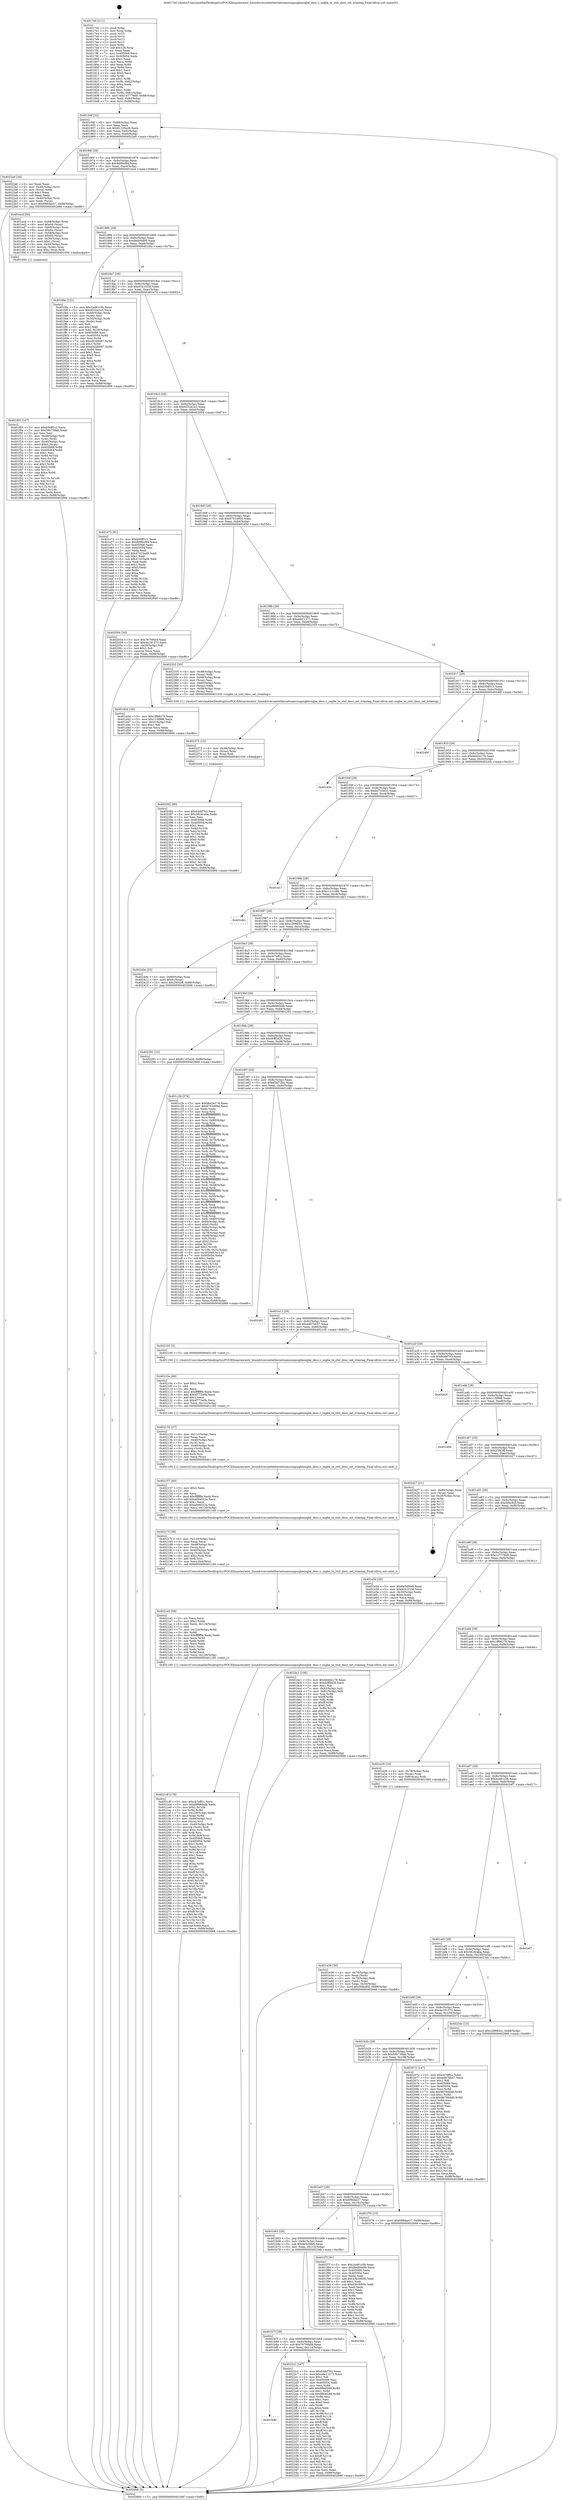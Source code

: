 digraph "0x4017e0" {
  label = "0x4017e0 (/mnt/c/Users/mathe/Desktop/tcc/POCII/binaries/extr_linuxdriversnetethernetsamsungsxgbesxgbe_desc.c_sxgbe_tx_ctxt_desc_set_ivlantag_Final-ollvm.out::main(0))"
  labelloc = "t"
  node[shape=record]

  Entry [label="",width=0.3,height=0.3,shape=circle,fillcolor=black,style=filled]
  "0x40184f" [label="{
     0x40184f [32]\l
     | [instrs]\l
     &nbsp;&nbsp;0x40184f \<+6\>: mov -0x88(%rbp),%eax\l
     &nbsp;&nbsp;0x401855 \<+2\>: mov %eax,%ecx\l
     &nbsp;&nbsp;0x401857 \<+6\>: sub $0x81105a26,%ecx\l
     &nbsp;&nbsp;0x40185d \<+6\>: mov %eax,-0x9c(%rbp)\l
     &nbsp;&nbsp;0x401863 \<+6\>: mov %ecx,-0xa0(%rbp)\l
     &nbsp;&nbsp;0x401869 \<+6\>: je 00000000004022a0 \<main+0xac0\>\l
  }"]
  "0x4022a0" [label="{
     0x4022a0 [34]\l
     | [instrs]\l
     &nbsp;&nbsp;0x4022a0 \<+2\>: xor %eax,%eax\l
     &nbsp;&nbsp;0x4022a2 \<+4\>: mov -0x40(%rbp),%rcx\l
     &nbsp;&nbsp;0x4022a6 \<+2\>: mov (%rcx),%edx\l
     &nbsp;&nbsp;0x4022a8 \<+3\>: sub $0x1,%eax\l
     &nbsp;&nbsp;0x4022ab \<+2\>: sub %eax,%edx\l
     &nbsp;&nbsp;0x4022ad \<+4\>: mov -0x40(%rbp),%rcx\l
     &nbsp;&nbsp;0x4022b1 \<+2\>: mov %edx,(%rcx)\l
     &nbsp;&nbsp;0x4022b3 \<+10\>: movl $0x699dae27,-0x88(%rbp)\l
     &nbsp;&nbsp;0x4022bd \<+5\>: jmp 0000000000402666 \<main+0xe86\>\l
  }"]
  "0x40186f" [label="{
     0x40186f [28]\l
     | [instrs]\l
     &nbsp;&nbsp;0x40186f \<+5\>: jmp 0000000000401874 \<main+0x94\>\l
     &nbsp;&nbsp;0x401874 \<+6\>: mov -0x9c(%rbp),%eax\l
     &nbsp;&nbsp;0x40187a \<+5\>: sub $0x8d9bcf94,%eax\l
     &nbsp;&nbsp;0x40187f \<+6\>: mov %eax,-0xa4(%rbp)\l
     &nbsp;&nbsp;0x401885 \<+6\>: je 0000000000401ecd \<main+0x6ed\>\l
  }"]
  Exit [label="",width=0.3,height=0.3,shape=circle,fillcolor=black,style=filled,peripheries=2]
  "0x401ecd" [label="{
     0x401ecd [56]\l
     | [instrs]\l
     &nbsp;&nbsp;0x401ecd \<+4\>: mov -0x68(%rbp),%rax\l
     &nbsp;&nbsp;0x401ed1 \<+6\>: movl $0x64,(%rax)\l
     &nbsp;&nbsp;0x401ed7 \<+4\>: mov -0x60(%rbp),%rax\l
     &nbsp;&nbsp;0x401edb \<+6\>: movl $0x64,(%rax)\l
     &nbsp;&nbsp;0x401ee1 \<+4\>: mov -0x58(%rbp),%rax\l
     &nbsp;&nbsp;0x401ee5 \<+6\>: movl $0x64,(%rax)\l
     &nbsp;&nbsp;0x401eeb \<+4\>: mov -0x50(%rbp),%rax\l
     &nbsp;&nbsp;0x401eef \<+6\>: movl $0x1,(%rax)\l
     &nbsp;&nbsp;0x401ef5 \<+4\>: mov -0x50(%rbp),%rax\l
     &nbsp;&nbsp;0x401ef9 \<+3\>: movslq (%rax),%rax\l
     &nbsp;&nbsp;0x401efc \<+4\>: imul $0xc,%rax,%rdi\l
     &nbsp;&nbsp;0x401f00 \<+5\>: call 0000000000401050 \<malloc@plt\>\l
     | [calls]\l
     &nbsp;&nbsp;0x401050 \{1\} (unknown)\l
  }"]
  "0x40188b" [label="{
     0x40188b [28]\l
     | [instrs]\l
     &nbsp;&nbsp;0x40188b \<+5\>: jmp 0000000000401890 \<main+0xb0\>\l
     &nbsp;&nbsp;0x401890 \<+6\>: mov -0x9c(%rbp),%eax\l
     &nbsp;&nbsp;0x401896 \<+5\>: sub $0x8ed00d09,%eax\l
     &nbsp;&nbsp;0x40189b \<+6\>: mov %eax,-0xa8(%rbp)\l
     &nbsp;&nbsp;0x4018a1 \<+6\>: je 0000000000401fda \<main+0x7fa\>\l
  }"]
  "0x402382" [label="{
     0x402382 [90]\l
     | [instrs]\l
     &nbsp;&nbsp;0x402382 \<+5\>: mov $0xfcbbf763,%ecx\l
     &nbsp;&nbsp;0x402387 \<+5\>: mov $0x3824caba,%edx\l
     &nbsp;&nbsp;0x40238c \<+2\>: xor %esi,%esi\l
     &nbsp;&nbsp;0x40238e \<+8\>: mov 0x405068,%r8d\l
     &nbsp;&nbsp;0x402396 \<+8\>: mov 0x405054,%r9d\l
     &nbsp;&nbsp;0x40239e \<+3\>: sub $0x1,%esi\l
     &nbsp;&nbsp;0x4023a1 \<+3\>: mov %r8d,%r10d\l
     &nbsp;&nbsp;0x4023a4 \<+3\>: add %esi,%r10d\l
     &nbsp;&nbsp;0x4023a7 \<+4\>: imul %r10d,%r8d\l
     &nbsp;&nbsp;0x4023ab \<+4\>: and $0x1,%r8d\l
     &nbsp;&nbsp;0x4023af \<+4\>: cmp $0x0,%r8d\l
     &nbsp;&nbsp;0x4023b3 \<+4\>: sete %r11b\l
     &nbsp;&nbsp;0x4023b7 \<+4\>: cmp $0xa,%r9d\l
     &nbsp;&nbsp;0x4023bb \<+3\>: setl %bl\l
     &nbsp;&nbsp;0x4023be \<+3\>: mov %r11b,%r14b\l
     &nbsp;&nbsp;0x4023c1 \<+3\>: and %bl,%r14b\l
     &nbsp;&nbsp;0x4023c4 \<+3\>: xor %bl,%r11b\l
     &nbsp;&nbsp;0x4023c7 \<+3\>: or %r11b,%r14b\l
     &nbsp;&nbsp;0x4023ca \<+4\>: test $0x1,%r14b\l
     &nbsp;&nbsp;0x4023ce \<+3\>: cmovne %edx,%ecx\l
     &nbsp;&nbsp;0x4023d1 \<+6\>: mov %ecx,-0x88(%rbp)\l
     &nbsp;&nbsp;0x4023d7 \<+5\>: jmp 0000000000402666 \<main+0xe86\>\l
  }"]
  "0x401fda" [label="{
     0x401fda [122]\l
     | [instrs]\l
     &nbsp;&nbsp;0x401fda \<+5\>: mov $0x2a461c5b,%eax\l
     &nbsp;&nbsp;0x401fdf \<+5\>: mov $0x9332a1e3,%ecx\l
     &nbsp;&nbsp;0x401fe4 \<+4\>: mov -0x40(%rbp),%rdx\l
     &nbsp;&nbsp;0x401fe8 \<+2\>: mov (%rdx),%esi\l
     &nbsp;&nbsp;0x401fea \<+4\>: mov -0x50(%rbp),%rdx\l
     &nbsp;&nbsp;0x401fee \<+2\>: cmp (%rdx),%esi\l
     &nbsp;&nbsp;0x401ff0 \<+4\>: setl %dil\l
     &nbsp;&nbsp;0x401ff4 \<+4\>: and $0x1,%dil\l
     &nbsp;&nbsp;0x401ff8 \<+4\>: mov %dil,-0x29(%rbp)\l
     &nbsp;&nbsp;0x401ffc \<+7\>: mov 0x405068,%esi\l
     &nbsp;&nbsp;0x402003 \<+8\>: mov 0x405054,%r8d\l
     &nbsp;&nbsp;0x40200b \<+3\>: mov %esi,%r9d\l
     &nbsp;&nbsp;0x40200e \<+7\>: sub $0xe92d0087,%r9d\l
     &nbsp;&nbsp;0x402015 \<+4\>: sub $0x1,%r9d\l
     &nbsp;&nbsp;0x402019 \<+7\>: add $0xe92d0087,%r9d\l
     &nbsp;&nbsp;0x402020 \<+4\>: imul %r9d,%esi\l
     &nbsp;&nbsp;0x402024 \<+3\>: and $0x1,%esi\l
     &nbsp;&nbsp;0x402027 \<+3\>: cmp $0x0,%esi\l
     &nbsp;&nbsp;0x40202a \<+4\>: sete %dil\l
     &nbsp;&nbsp;0x40202e \<+4\>: cmp $0xa,%r8d\l
     &nbsp;&nbsp;0x402032 \<+4\>: setl %r10b\l
     &nbsp;&nbsp;0x402036 \<+3\>: mov %dil,%r11b\l
     &nbsp;&nbsp;0x402039 \<+3\>: and %r10b,%r11b\l
     &nbsp;&nbsp;0x40203c \<+3\>: xor %r10b,%dil\l
     &nbsp;&nbsp;0x40203f \<+3\>: or %dil,%r11b\l
     &nbsp;&nbsp;0x402042 \<+4\>: test $0x1,%r11b\l
     &nbsp;&nbsp;0x402046 \<+3\>: cmovne %ecx,%eax\l
     &nbsp;&nbsp;0x402049 \<+6\>: mov %eax,-0x88(%rbp)\l
     &nbsp;&nbsp;0x40204f \<+5\>: jmp 0000000000402666 \<main+0xe86\>\l
  }"]
  "0x4018a7" [label="{
     0x4018a7 [28]\l
     | [instrs]\l
     &nbsp;&nbsp;0x4018a7 \<+5\>: jmp 00000000004018ac \<main+0xcc\>\l
     &nbsp;&nbsp;0x4018ac \<+6\>: mov -0x9c(%rbp),%eax\l
     &nbsp;&nbsp;0x4018b2 \<+5\>: sub $0x91b101bf,%eax\l
     &nbsp;&nbsp;0x4018b7 \<+6\>: mov %eax,-0xac(%rbp)\l
     &nbsp;&nbsp;0x4018bd \<+6\>: je 0000000000401e72 \<main+0x692\>\l
  }"]
  "0x402373" [label="{
     0x402373 [15]\l
     | [instrs]\l
     &nbsp;&nbsp;0x402373 \<+4\>: mov -0x48(%rbp),%rax\l
     &nbsp;&nbsp;0x402377 \<+3\>: mov (%rax),%rax\l
     &nbsp;&nbsp;0x40237a \<+3\>: mov %rax,%rdi\l
     &nbsp;&nbsp;0x40237d \<+5\>: call 0000000000401030 \<free@plt\>\l
     | [calls]\l
     &nbsp;&nbsp;0x401030 \{1\} (unknown)\l
  }"]
  "0x401e72" [label="{
     0x401e72 [91]\l
     | [instrs]\l
     &nbsp;&nbsp;0x401e72 \<+5\>: mov $0xb50ff1c1,%eax\l
     &nbsp;&nbsp;0x401e77 \<+5\>: mov $0x8d9bcf94,%ecx\l
     &nbsp;&nbsp;0x401e7c \<+7\>: mov 0x405068,%edx\l
     &nbsp;&nbsp;0x401e83 \<+7\>: mov 0x405054,%esi\l
     &nbsp;&nbsp;0x401e8a \<+2\>: mov %edx,%edi\l
     &nbsp;&nbsp;0x401e8c \<+6\>: add $0x47423ad9,%edi\l
     &nbsp;&nbsp;0x401e92 \<+3\>: sub $0x1,%edi\l
     &nbsp;&nbsp;0x401e95 \<+6\>: sub $0x47423ad9,%edi\l
     &nbsp;&nbsp;0x401e9b \<+3\>: imul %edi,%edx\l
     &nbsp;&nbsp;0x401e9e \<+3\>: and $0x1,%edx\l
     &nbsp;&nbsp;0x401ea1 \<+3\>: cmp $0x0,%edx\l
     &nbsp;&nbsp;0x401ea4 \<+4\>: sete %r8b\l
     &nbsp;&nbsp;0x401ea8 \<+3\>: cmp $0xa,%esi\l
     &nbsp;&nbsp;0x401eab \<+4\>: setl %r9b\l
     &nbsp;&nbsp;0x401eaf \<+3\>: mov %r8b,%r10b\l
     &nbsp;&nbsp;0x401eb2 \<+3\>: and %r9b,%r10b\l
     &nbsp;&nbsp;0x401eb5 \<+3\>: xor %r9b,%r8b\l
     &nbsp;&nbsp;0x401eb8 \<+3\>: or %r8b,%r10b\l
     &nbsp;&nbsp;0x401ebb \<+4\>: test $0x1,%r10b\l
     &nbsp;&nbsp;0x401ebf \<+3\>: cmovne %ecx,%eax\l
     &nbsp;&nbsp;0x401ec2 \<+6\>: mov %eax,-0x88(%rbp)\l
     &nbsp;&nbsp;0x401ec8 \<+5\>: jmp 0000000000402666 \<main+0xe86\>\l
  }"]
  "0x4018c3" [label="{
     0x4018c3 [28]\l
     | [instrs]\l
     &nbsp;&nbsp;0x4018c3 \<+5\>: jmp 00000000004018c8 \<main+0xe8\>\l
     &nbsp;&nbsp;0x4018c8 \<+6\>: mov -0x9c(%rbp),%eax\l
     &nbsp;&nbsp;0x4018ce \<+5\>: sub $0x9332a1e3,%eax\l
     &nbsp;&nbsp;0x4018d3 \<+6\>: mov %eax,-0xb0(%rbp)\l
     &nbsp;&nbsp;0x4018d9 \<+6\>: je 0000000000402054 \<main+0x874\>\l
  }"]
  "0x401b9b" [label="{
     0x401b9b\l
  }", style=dashed]
  "0x402054" [label="{
     0x402054 [30]\l
     | [instrs]\l
     &nbsp;&nbsp;0x402054 \<+5\>: mov $0x7670f4d4,%eax\l
     &nbsp;&nbsp;0x402059 \<+5\>: mov $0x4e191373,%ecx\l
     &nbsp;&nbsp;0x40205e \<+3\>: mov -0x29(%rbp),%dl\l
     &nbsp;&nbsp;0x402061 \<+3\>: test $0x1,%dl\l
     &nbsp;&nbsp;0x402064 \<+3\>: cmovne %ecx,%eax\l
     &nbsp;&nbsp;0x402067 \<+6\>: mov %eax,-0x88(%rbp)\l
     &nbsp;&nbsp;0x40206d \<+5\>: jmp 0000000000402666 \<main+0xe86\>\l
  }"]
  "0x4018df" [label="{
     0x4018df [28]\l
     | [instrs]\l
     &nbsp;&nbsp;0x4018df \<+5\>: jmp 00000000004018e4 \<main+0x104\>\l
     &nbsp;&nbsp;0x4018e4 \<+6\>: mov -0x9c(%rbp),%eax\l
     &nbsp;&nbsp;0x4018ea \<+5\>: sub $0x9753490d,%eax\l
     &nbsp;&nbsp;0x4018ef \<+6\>: mov %eax,-0xb4(%rbp)\l
     &nbsp;&nbsp;0x4018f5 \<+6\>: je 0000000000401d3d \<main+0x55d\>\l
  }"]
  "0x4022c2" [label="{
     0x4022c2 [147]\l
     | [instrs]\l
     &nbsp;&nbsp;0x4022c2 \<+5\>: mov $0xfcbbf763,%eax\l
     &nbsp;&nbsp;0x4022c7 \<+5\>: mov $0xade11271,%ecx\l
     &nbsp;&nbsp;0x4022cc \<+2\>: mov $0x1,%dl\l
     &nbsp;&nbsp;0x4022ce \<+7\>: mov 0x405068,%esi\l
     &nbsp;&nbsp;0x4022d5 \<+7\>: mov 0x405054,%edi\l
     &nbsp;&nbsp;0x4022dc \<+3\>: mov %esi,%r8d\l
     &nbsp;&nbsp;0x4022df \<+7\>: add $0x9f64f288,%r8d\l
     &nbsp;&nbsp;0x4022e6 \<+4\>: sub $0x1,%r8d\l
     &nbsp;&nbsp;0x4022ea \<+7\>: sub $0x9f64f288,%r8d\l
     &nbsp;&nbsp;0x4022f1 \<+4\>: imul %r8d,%esi\l
     &nbsp;&nbsp;0x4022f5 \<+3\>: and $0x1,%esi\l
     &nbsp;&nbsp;0x4022f8 \<+3\>: cmp $0x0,%esi\l
     &nbsp;&nbsp;0x4022fb \<+4\>: sete %r9b\l
     &nbsp;&nbsp;0x4022ff \<+3\>: cmp $0xa,%edi\l
     &nbsp;&nbsp;0x402302 \<+4\>: setl %r10b\l
     &nbsp;&nbsp;0x402306 \<+3\>: mov %r9b,%r11b\l
     &nbsp;&nbsp;0x402309 \<+4\>: xor $0xff,%r11b\l
     &nbsp;&nbsp;0x40230d \<+3\>: mov %r10b,%bl\l
     &nbsp;&nbsp;0x402310 \<+3\>: xor $0xff,%bl\l
     &nbsp;&nbsp;0x402313 \<+3\>: xor $0x1,%dl\l
     &nbsp;&nbsp;0x402316 \<+3\>: mov %r11b,%r14b\l
     &nbsp;&nbsp;0x402319 \<+4\>: and $0xff,%r14b\l
     &nbsp;&nbsp;0x40231d \<+3\>: and %dl,%r9b\l
     &nbsp;&nbsp;0x402320 \<+3\>: mov %bl,%r15b\l
     &nbsp;&nbsp;0x402323 \<+4\>: and $0xff,%r15b\l
     &nbsp;&nbsp;0x402327 \<+3\>: and %dl,%r10b\l
     &nbsp;&nbsp;0x40232a \<+3\>: or %r9b,%r14b\l
     &nbsp;&nbsp;0x40232d \<+3\>: or %r10b,%r15b\l
     &nbsp;&nbsp;0x402330 \<+3\>: xor %r15b,%r14b\l
     &nbsp;&nbsp;0x402333 \<+3\>: or %bl,%r11b\l
     &nbsp;&nbsp;0x402336 \<+4\>: xor $0xff,%r11b\l
     &nbsp;&nbsp;0x40233a \<+3\>: or $0x1,%dl\l
     &nbsp;&nbsp;0x40233d \<+3\>: and %dl,%r11b\l
     &nbsp;&nbsp;0x402340 \<+3\>: or %r11b,%r14b\l
     &nbsp;&nbsp;0x402343 \<+4\>: test $0x1,%r14b\l
     &nbsp;&nbsp;0x402347 \<+3\>: cmovne %ecx,%eax\l
     &nbsp;&nbsp;0x40234a \<+6\>: mov %eax,-0x88(%rbp)\l
     &nbsp;&nbsp;0x402350 \<+5\>: jmp 0000000000402666 \<main+0xe86\>\l
  }"]
  "0x401d3d" [label="{
     0x401d3d [30]\l
     | [instrs]\l
     &nbsp;&nbsp;0x401d3d \<+5\>: mov $0x1ff98270,%eax\l
     &nbsp;&nbsp;0x401d42 \<+5\>: mov $0x115f986,%ecx\l
     &nbsp;&nbsp;0x401d47 \<+3\>: mov -0x31(%rbp),%dl\l
     &nbsp;&nbsp;0x401d4a \<+3\>: test $0x1,%dl\l
     &nbsp;&nbsp;0x401d4d \<+3\>: cmovne %ecx,%eax\l
     &nbsp;&nbsp;0x401d50 \<+6\>: mov %eax,-0x88(%rbp)\l
     &nbsp;&nbsp;0x401d56 \<+5\>: jmp 0000000000402666 \<main+0xe86\>\l
  }"]
  "0x4018fb" [label="{
     0x4018fb [28]\l
     | [instrs]\l
     &nbsp;&nbsp;0x4018fb \<+5\>: jmp 0000000000401900 \<main+0x120\>\l
     &nbsp;&nbsp;0x401900 \<+6\>: mov -0x9c(%rbp),%eax\l
     &nbsp;&nbsp;0x401906 \<+5\>: sub $0xade11271,%eax\l
     &nbsp;&nbsp;0x40190b \<+6\>: mov %eax,-0xb8(%rbp)\l
     &nbsp;&nbsp;0x401911 \<+6\>: je 0000000000402355 \<main+0xb75\>\l
  }"]
  "0x401b7f" [label="{
     0x401b7f [28]\l
     | [instrs]\l
     &nbsp;&nbsp;0x401b7f \<+5\>: jmp 0000000000401b84 \<main+0x3a4\>\l
     &nbsp;&nbsp;0x401b84 \<+6\>: mov -0x9c(%rbp),%eax\l
     &nbsp;&nbsp;0x401b8a \<+5\>: sub $0x7670f4d4,%eax\l
     &nbsp;&nbsp;0x401b8f \<+6\>: mov %eax,-0x114(%rbp)\l
     &nbsp;&nbsp;0x401b95 \<+6\>: je 00000000004022c2 \<main+0xae2\>\l
  }"]
  "0x402355" [label="{
     0x402355 [30]\l
     | [instrs]\l
     &nbsp;&nbsp;0x402355 \<+4\>: mov -0x48(%rbp),%rax\l
     &nbsp;&nbsp;0x402359 \<+3\>: mov (%rax),%rdi\l
     &nbsp;&nbsp;0x40235c \<+4\>: mov -0x68(%rbp),%rax\l
     &nbsp;&nbsp;0x402360 \<+2\>: mov (%rax),%esi\l
     &nbsp;&nbsp;0x402362 \<+4\>: mov -0x60(%rbp),%rax\l
     &nbsp;&nbsp;0x402366 \<+2\>: mov (%rax),%edx\l
     &nbsp;&nbsp;0x402368 \<+4\>: mov -0x58(%rbp),%rax\l
     &nbsp;&nbsp;0x40236c \<+2\>: mov (%rax),%ecx\l
     &nbsp;&nbsp;0x40236e \<+5\>: call 0000000000401530 \<sxgbe_tx_ctxt_desc_set_ivlantag\>\l
     | [calls]\l
     &nbsp;&nbsp;0x401530 \{1\} (/mnt/c/Users/mathe/Desktop/tcc/POCII/binaries/extr_linuxdriversnetethernetsamsungsxgbesxgbe_desc.c_sxgbe_tx_ctxt_desc_set_ivlantag_Final-ollvm.out::sxgbe_tx_ctxt_desc_set_ivlantag)\l
  }"]
  "0x401917" [label="{
     0x401917 [28]\l
     | [instrs]\l
     &nbsp;&nbsp;0x401917 \<+5\>: jmp 000000000040191c \<main+0x13c\>\l
     &nbsp;&nbsp;0x40191c \<+6\>: mov -0x9c(%rbp),%eax\l
     &nbsp;&nbsp;0x401922 \<+5\>: sub $0xb50ff1c1,%eax\l
     &nbsp;&nbsp;0x401927 \<+6\>: mov %eax,-0xbc(%rbp)\l
     &nbsp;&nbsp;0x40192d \<+6\>: je 000000000040249f \<main+0xcbf\>\l
  }"]
  "0x4023eb" [label="{
     0x4023eb\l
  }", style=dashed]
  "0x40249f" [label="{
     0x40249f\l
  }", style=dashed]
  "0x401933" [label="{
     0x401933 [28]\l
     | [instrs]\l
     &nbsp;&nbsp;0x401933 \<+5\>: jmp 0000000000401938 \<main+0x158\>\l
     &nbsp;&nbsp;0x401938 \<+6\>: mov -0x9c(%rbp),%eax\l
     &nbsp;&nbsp;0x40193e \<+5\>: sub $0xb6d2e178,%eax\l
     &nbsp;&nbsp;0x401943 \<+6\>: mov %eax,-0xc0(%rbp)\l
     &nbsp;&nbsp;0x401949 \<+6\>: je 000000000040243c \<main+0xc5c\>\l
  }"]
  "0x4021df" [label="{
     0x4021df [178]\l
     | [instrs]\l
     &nbsp;&nbsp;0x4021df \<+5\>: mov $0xcb7eff1c,%ecx\l
     &nbsp;&nbsp;0x4021e4 \<+5\>: mov $0xd8686bdb,%edx\l
     &nbsp;&nbsp;0x4021e9 \<+3\>: mov $0x1,%r10b\l
     &nbsp;&nbsp;0x4021ec \<+3\>: xor %r8d,%r8d\l
     &nbsp;&nbsp;0x4021ef \<+7\>: mov -0x128(%rbp),%r9d\l
     &nbsp;&nbsp;0x4021f6 \<+4\>: imul %eax,%r9d\l
     &nbsp;&nbsp;0x4021fa \<+4\>: mov -0x48(%rbp),%rsi\l
     &nbsp;&nbsp;0x4021fe \<+3\>: mov (%rsi),%rsi\l
     &nbsp;&nbsp;0x402201 \<+4\>: mov -0x40(%rbp),%rdi\l
     &nbsp;&nbsp;0x402205 \<+3\>: movslq (%rdi),%rdi\l
     &nbsp;&nbsp;0x402208 \<+4\>: imul $0xc,%rdi,%rdi\l
     &nbsp;&nbsp;0x40220c \<+3\>: add %rdi,%rsi\l
     &nbsp;&nbsp;0x40220f \<+4\>: mov %r9d,0x8(%rsi)\l
     &nbsp;&nbsp;0x402213 \<+7\>: mov 0x405068,%eax\l
     &nbsp;&nbsp;0x40221a \<+8\>: mov 0x405054,%r9d\l
     &nbsp;&nbsp;0x402222 \<+4\>: sub $0x1,%r8d\l
     &nbsp;&nbsp;0x402226 \<+3\>: mov %eax,%r11d\l
     &nbsp;&nbsp;0x402229 \<+3\>: add %r8d,%r11d\l
     &nbsp;&nbsp;0x40222c \<+4\>: imul %r11d,%eax\l
     &nbsp;&nbsp;0x402230 \<+3\>: and $0x1,%eax\l
     &nbsp;&nbsp;0x402233 \<+3\>: cmp $0x0,%eax\l
     &nbsp;&nbsp;0x402236 \<+3\>: sete %bl\l
     &nbsp;&nbsp;0x402239 \<+4\>: cmp $0xa,%r9d\l
     &nbsp;&nbsp;0x40223d \<+4\>: setl %r14b\l
     &nbsp;&nbsp;0x402241 \<+3\>: mov %bl,%r15b\l
     &nbsp;&nbsp;0x402244 \<+4\>: xor $0xff,%r15b\l
     &nbsp;&nbsp;0x402248 \<+3\>: mov %r14b,%r12b\l
     &nbsp;&nbsp;0x40224b \<+4\>: xor $0xff,%r12b\l
     &nbsp;&nbsp;0x40224f \<+4\>: xor $0x0,%r10b\l
     &nbsp;&nbsp;0x402253 \<+3\>: mov %r15b,%r13b\l
     &nbsp;&nbsp;0x402256 \<+4\>: and $0x0,%r13b\l
     &nbsp;&nbsp;0x40225a \<+3\>: and %r10b,%bl\l
     &nbsp;&nbsp;0x40225d \<+3\>: mov %r12b,%al\l
     &nbsp;&nbsp;0x402260 \<+2\>: and $0x0,%al\l
     &nbsp;&nbsp;0x402262 \<+3\>: and %r10b,%r14b\l
     &nbsp;&nbsp;0x402265 \<+3\>: or %bl,%r13b\l
     &nbsp;&nbsp;0x402268 \<+3\>: or %r14b,%al\l
     &nbsp;&nbsp;0x40226b \<+3\>: xor %al,%r13b\l
     &nbsp;&nbsp;0x40226e \<+3\>: or %r12b,%r15b\l
     &nbsp;&nbsp;0x402271 \<+4\>: xor $0xff,%r15b\l
     &nbsp;&nbsp;0x402275 \<+4\>: or $0x0,%r10b\l
     &nbsp;&nbsp;0x402279 \<+3\>: and %r10b,%r15b\l
     &nbsp;&nbsp;0x40227c \<+3\>: or %r15b,%r13b\l
     &nbsp;&nbsp;0x40227f \<+4\>: test $0x1,%r13b\l
     &nbsp;&nbsp;0x402283 \<+3\>: cmovne %edx,%ecx\l
     &nbsp;&nbsp;0x402286 \<+6\>: mov %ecx,-0x88(%rbp)\l
     &nbsp;&nbsp;0x40228c \<+5\>: jmp 0000000000402666 \<main+0xe86\>\l
  }"]
  "0x40243c" [label="{
     0x40243c\l
  }", style=dashed]
  "0x40194f" [label="{
     0x40194f [28]\l
     | [instrs]\l
     &nbsp;&nbsp;0x40194f \<+5\>: jmp 0000000000401954 \<main+0x174\>\l
     &nbsp;&nbsp;0x401954 \<+6\>: mov -0x9c(%rbp),%eax\l
     &nbsp;&nbsp;0x40195a \<+5\>: sub $0xbc703e31,%eax\l
     &nbsp;&nbsp;0x40195f \<+6\>: mov %eax,-0xc4(%rbp)\l
     &nbsp;&nbsp;0x401965 \<+6\>: je 0000000000401e17 \<main+0x637\>\l
  }"]
  "0x4021a5" [label="{
     0x4021a5 [58]\l
     | [instrs]\l
     &nbsp;&nbsp;0x4021a5 \<+2\>: xor %ecx,%ecx\l
     &nbsp;&nbsp;0x4021a7 \<+5\>: mov $0x2,%edx\l
     &nbsp;&nbsp;0x4021ac \<+6\>: mov %edx,-0x124(%rbp)\l
     &nbsp;&nbsp;0x4021b2 \<+1\>: cltd\l
     &nbsp;&nbsp;0x4021b3 \<+7\>: mov -0x124(%rbp),%r8d\l
     &nbsp;&nbsp;0x4021ba \<+3\>: idiv %r8d\l
     &nbsp;&nbsp;0x4021bd \<+6\>: imul $0xfffffffe,%edx,%edx\l
     &nbsp;&nbsp;0x4021c3 \<+3\>: mov %ecx,%r9d\l
     &nbsp;&nbsp;0x4021c6 \<+3\>: sub %edx,%r9d\l
     &nbsp;&nbsp;0x4021c9 \<+2\>: mov %ecx,%edx\l
     &nbsp;&nbsp;0x4021cb \<+3\>: sub $0x1,%edx\l
     &nbsp;&nbsp;0x4021ce \<+3\>: add %edx,%r9d\l
     &nbsp;&nbsp;0x4021d1 \<+3\>: sub %r9d,%ecx\l
     &nbsp;&nbsp;0x4021d4 \<+6\>: mov %ecx,-0x128(%rbp)\l
     &nbsp;&nbsp;0x4021da \<+5\>: call 0000000000401160 \<next_i\>\l
     | [calls]\l
     &nbsp;&nbsp;0x401160 \{1\} (/mnt/c/Users/mathe/Desktop/tcc/POCII/binaries/extr_linuxdriversnetethernetsamsungsxgbesxgbe_desc.c_sxgbe_tx_ctxt_desc_set_ivlantag_Final-ollvm.out::next_i)\l
  }"]
  "0x401e17" [label="{
     0x401e17\l
  }", style=dashed]
  "0x40196b" [label="{
     0x40196b [28]\l
     | [instrs]\l
     &nbsp;&nbsp;0x40196b \<+5\>: jmp 0000000000401970 \<main+0x190\>\l
     &nbsp;&nbsp;0x401970 \<+6\>: mov -0x9c(%rbp),%eax\l
     &nbsp;&nbsp;0x401976 \<+5\>: sub $0xc111c26b,%eax\l
     &nbsp;&nbsp;0x40197b \<+6\>: mov %eax,-0xc8(%rbp)\l
     &nbsp;&nbsp;0x401981 \<+6\>: je 0000000000401db1 \<main+0x5d1\>\l
  }"]
  "0x40217f" [label="{
     0x40217f [38]\l
     | [instrs]\l
     &nbsp;&nbsp;0x40217f \<+6\>: mov -0x120(%rbp),%ecx\l
     &nbsp;&nbsp;0x402185 \<+3\>: imul %eax,%ecx\l
     &nbsp;&nbsp;0x402188 \<+4\>: mov -0x48(%rbp),%rsi\l
     &nbsp;&nbsp;0x40218c \<+3\>: mov (%rsi),%rsi\l
     &nbsp;&nbsp;0x40218f \<+4\>: mov -0x40(%rbp),%rdi\l
     &nbsp;&nbsp;0x402193 \<+3\>: movslq (%rdi),%rdi\l
     &nbsp;&nbsp;0x402196 \<+4\>: imul $0xc,%rdi,%rdi\l
     &nbsp;&nbsp;0x40219a \<+3\>: add %rdi,%rsi\l
     &nbsp;&nbsp;0x40219d \<+3\>: mov %ecx,0x4(%rsi)\l
     &nbsp;&nbsp;0x4021a0 \<+5\>: call 0000000000401160 \<next_i\>\l
     | [calls]\l
     &nbsp;&nbsp;0x401160 \{1\} (/mnt/c/Users/mathe/Desktop/tcc/POCII/binaries/extr_linuxdriversnetethernetsamsungsxgbesxgbe_desc.c_sxgbe_tx_ctxt_desc_set_ivlantag_Final-ollvm.out::next_i)\l
  }"]
  "0x401db1" [label="{
     0x401db1\l
  }", style=dashed]
  "0x401987" [label="{
     0x401987 [28]\l
     | [instrs]\l
     &nbsp;&nbsp;0x401987 \<+5\>: jmp 000000000040198c \<main+0x1ac\>\l
     &nbsp;&nbsp;0x40198c \<+6\>: mov -0x9c(%rbp),%eax\l
     &nbsp;&nbsp;0x401992 \<+5\>: sub $0xc289d3cc,%eax\l
     &nbsp;&nbsp;0x401997 \<+6\>: mov %eax,-0xcc(%rbp)\l
     &nbsp;&nbsp;0x40199d \<+6\>: je 000000000040240e \<main+0xc2e\>\l
  }"]
  "0x402157" [label="{
     0x402157 [40]\l
     | [instrs]\l
     &nbsp;&nbsp;0x402157 \<+5\>: mov $0x2,%ecx\l
     &nbsp;&nbsp;0x40215c \<+1\>: cltd\l
     &nbsp;&nbsp;0x40215d \<+2\>: idiv %ecx\l
     &nbsp;&nbsp;0x40215f \<+6\>: imul $0xfffffffe,%edx,%ecx\l
     &nbsp;&nbsp;0x402165 \<+6\>: add $0xad94522a,%ecx\l
     &nbsp;&nbsp;0x40216b \<+3\>: add $0x1,%ecx\l
     &nbsp;&nbsp;0x40216e \<+6\>: sub $0xad94522a,%ecx\l
     &nbsp;&nbsp;0x402174 \<+6\>: mov %ecx,-0x120(%rbp)\l
     &nbsp;&nbsp;0x40217a \<+5\>: call 0000000000401160 \<next_i\>\l
     | [calls]\l
     &nbsp;&nbsp;0x401160 \{1\} (/mnt/c/Users/mathe/Desktop/tcc/POCII/binaries/extr_linuxdriversnetethernetsamsungsxgbesxgbe_desc.c_sxgbe_tx_ctxt_desc_set_ivlantag_Final-ollvm.out::next_i)\l
  }"]
  "0x40240e" [label="{
     0x40240e [25]\l
     | [instrs]\l
     &nbsp;&nbsp;0x40240e \<+4\>: mov -0x80(%rbp),%rax\l
     &nbsp;&nbsp;0x402412 \<+6\>: movl $0x0,(%rax)\l
     &nbsp;&nbsp;0x402418 \<+10\>: movl $0x25f42ff,-0x88(%rbp)\l
     &nbsp;&nbsp;0x402422 \<+5\>: jmp 0000000000402666 \<main+0xe86\>\l
  }"]
  "0x4019a3" [label="{
     0x4019a3 [28]\l
     | [instrs]\l
     &nbsp;&nbsp;0x4019a3 \<+5\>: jmp 00000000004019a8 \<main+0x1c8\>\l
     &nbsp;&nbsp;0x4019a8 \<+6\>: mov -0x9c(%rbp),%eax\l
     &nbsp;&nbsp;0x4019ae \<+5\>: sub $0xcb7eff1c,%eax\l
     &nbsp;&nbsp;0x4019b3 \<+6\>: mov %eax,-0xd0(%rbp)\l
     &nbsp;&nbsp;0x4019b9 \<+6\>: je 000000000040251c \<main+0xd3c\>\l
  }"]
  "0x402132" [label="{
     0x402132 [37]\l
     | [instrs]\l
     &nbsp;&nbsp;0x402132 \<+6\>: mov -0x11c(%rbp),%ecx\l
     &nbsp;&nbsp;0x402138 \<+3\>: imul %eax,%ecx\l
     &nbsp;&nbsp;0x40213b \<+4\>: mov -0x48(%rbp),%rsi\l
     &nbsp;&nbsp;0x40213f \<+3\>: mov (%rsi),%rsi\l
     &nbsp;&nbsp;0x402142 \<+4\>: mov -0x40(%rbp),%rdi\l
     &nbsp;&nbsp;0x402146 \<+3\>: movslq (%rdi),%rdi\l
     &nbsp;&nbsp;0x402149 \<+4\>: imul $0xc,%rdi,%rdi\l
     &nbsp;&nbsp;0x40214d \<+3\>: add %rdi,%rsi\l
     &nbsp;&nbsp;0x402150 \<+2\>: mov %ecx,(%rsi)\l
     &nbsp;&nbsp;0x402152 \<+5\>: call 0000000000401160 \<next_i\>\l
     | [calls]\l
     &nbsp;&nbsp;0x401160 \{1\} (/mnt/c/Users/mathe/Desktop/tcc/POCII/binaries/extr_linuxdriversnetethernetsamsungsxgbesxgbe_desc.c_sxgbe_tx_ctxt_desc_set_ivlantag_Final-ollvm.out::next_i)\l
  }"]
  "0x40251c" [label="{
     0x40251c\l
  }", style=dashed]
  "0x4019bf" [label="{
     0x4019bf [28]\l
     | [instrs]\l
     &nbsp;&nbsp;0x4019bf \<+5\>: jmp 00000000004019c4 \<main+0x1e4\>\l
     &nbsp;&nbsp;0x4019c4 \<+6\>: mov -0x9c(%rbp),%eax\l
     &nbsp;&nbsp;0x4019ca \<+5\>: sub $0xd8686bdb,%eax\l
     &nbsp;&nbsp;0x4019cf \<+6\>: mov %eax,-0xd4(%rbp)\l
     &nbsp;&nbsp;0x4019d5 \<+6\>: je 0000000000402291 \<main+0xab1\>\l
  }"]
  "0x40210a" [label="{
     0x40210a [40]\l
     | [instrs]\l
     &nbsp;&nbsp;0x40210a \<+5\>: mov $0x2,%ecx\l
     &nbsp;&nbsp;0x40210f \<+1\>: cltd\l
     &nbsp;&nbsp;0x402110 \<+2\>: idiv %ecx\l
     &nbsp;&nbsp;0x402112 \<+6\>: imul $0xfffffffe,%edx,%ecx\l
     &nbsp;&nbsp;0x402118 \<+6\>: add $0x4f772e0b,%ecx\l
     &nbsp;&nbsp;0x40211e \<+3\>: add $0x1,%ecx\l
     &nbsp;&nbsp;0x402121 \<+6\>: sub $0x4f772e0b,%ecx\l
     &nbsp;&nbsp;0x402127 \<+6\>: mov %ecx,-0x11c(%rbp)\l
     &nbsp;&nbsp;0x40212d \<+5\>: call 0000000000401160 \<next_i\>\l
     | [calls]\l
     &nbsp;&nbsp;0x401160 \{1\} (/mnt/c/Users/mathe/Desktop/tcc/POCII/binaries/extr_linuxdriversnetethernetsamsungsxgbesxgbe_desc.c_sxgbe_tx_ctxt_desc_set_ivlantag_Final-ollvm.out::next_i)\l
  }"]
  "0x402291" [label="{
     0x402291 [15]\l
     | [instrs]\l
     &nbsp;&nbsp;0x402291 \<+10\>: movl $0x81105a26,-0x88(%rbp)\l
     &nbsp;&nbsp;0x40229b \<+5\>: jmp 0000000000402666 \<main+0xe86\>\l
  }"]
  "0x4019db" [label="{
     0x4019db [28]\l
     | [instrs]\l
     &nbsp;&nbsp;0x4019db \<+5\>: jmp 00000000004019e0 \<main+0x200\>\l
     &nbsp;&nbsp;0x4019e0 \<+6\>: mov -0x9c(%rbp),%eax\l
     &nbsp;&nbsp;0x4019e6 \<+5\>: sub $0xdcff3d28,%eax\l
     &nbsp;&nbsp;0x4019eb \<+6\>: mov %eax,-0xd8(%rbp)\l
     &nbsp;&nbsp;0x4019f1 \<+6\>: je 0000000000401c2b \<main+0x44b\>\l
  }"]
  "0x401b63" [label="{
     0x401b63 [28]\l
     | [instrs]\l
     &nbsp;&nbsp;0x401b63 \<+5\>: jmp 0000000000401b68 \<main+0x388\>\l
     &nbsp;&nbsp;0x401b68 \<+6\>: mov -0x9c(%rbp),%eax\l
     &nbsp;&nbsp;0x401b6e \<+5\>: sub $0x6e5d5fe9,%eax\l
     &nbsp;&nbsp;0x401b73 \<+6\>: mov %eax,-0x110(%rbp)\l
     &nbsp;&nbsp;0x401b79 \<+6\>: je 00000000004023eb \<main+0xc0b\>\l
  }"]
  "0x401c2b" [label="{
     0x401c2b [274]\l
     | [instrs]\l
     &nbsp;&nbsp;0x401c2b \<+5\>: mov $0xb6d2e178,%eax\l
     &nbsp;&nbsp;0x401c30 \<+5\>: mov $0x9753490d,%ecx\l
     &nbsp;&nbsp;0x401c35 \<+2\>: xor %edx,%edx\l
     &nbsp;&nbsp;0x401c37 \<+3\>: mov %rsp,%rsi\l
     &nbsp;&nbsp;0x401c3a \<+4\>: add $0xfffffffffffffff0,%rsi\l
     &nbsp;&nbsp;0x401c3e \<+3\>: mov %rsi,%rsp\l
     &nbsp;&nbsp;0x401c41 \<+4\>: mov %rsi,-0x80(%rbp)\l
     &nbsp;&nbsp;0x401c45 \<+3\>: mov %rsp,%rsi\l
     &nbsp;&nbsp;0x401c48 \<+4\>: add $0xfffffffffffffff0,%rsi\l
     &nbsp;&nbsp;0x401c4c \<+3\>: mov %rsi,%rsp\l
     &nbsp;&nbsp;0x401c4f \<+3\>: mov %rsp,%rdi\l
     &nbsp;&nbsp;0x401c52 \<+4\>: add $0xfffffffffffffff0,%rdi\l
     &nbsp;&nbsp;0x401c56 \<+3\>: mov %rdi,%rsp\l
     &nbsp;&nbsp;0x401c59 \<+4\>: mov %rdi,-0x78(%rbp)\l
     &nbsp;&nbsp;0x401c5d \<+3\>: mov %rsp,%rdi\l
     &nbsp;&nbsp;0x401c60 \<+4\>: add $0xfffffffffffffff0,%rdi\l
     &nbsp;&nbsp;0x401c64 \<+3\>: mov %rdi,%rsp\l
     &nbsp;&nbsp;0x401c67 \<+4\>: mov %rdi,-0x70(%rbp)\l
     &nbsp;&nbsp;0x401c6b \<+3\>: mov %rsp,%rdi\l
     &nbsp;&nbsp;0x401c6e \<+4\>: add $0xfffffffffffffff0,%rdi\l
     &nbsp;&nbsp;0x401c72 \<+3\>: mov %rdi,%rsp\l
     &nbsp;&nbsp;0x401c75 \<+4\>: mov %rdi,-0x68(%rbp)\l
     &nbsp;&nbsp;0x401c79 \<+3\>: mov %rsp,%rdi\l
     &nbsp;&nbsp;0x401c7c \<+4\>: add $0xfffffffffffffff0,%rdi\l
     &nbsp;&nbsp;0x401c80 \<+3\>: mov %rdi,%rsp\l
     &nbsp;&nbsp;0x401c83 \<+4\>: mov %rdi,-0x60(%rbp)\l
     &nbsp;&nbsp;0x401c87 \<+3\>: mov %rsp,%rdi\l
     &nbsp;&nbsp;0x401c8a \<+4\>: add $0xfffffffffffffff0,%rdi\l
     &nbsp;&nbsp;0x401c8e \<+3\>: mov %rdi,%rsp\l
     &nbsp;&nbsp;0x401c91 \<+4\>: mov %rdi,-0x58(%rbp)\l
     &nbsp;&nbsp;0x401c95 \<+3\>: mov %rsp,%rdi\l
     &nbsp;&nbsp;0x401c98 \<+4\>: add $0xfffffffffffffff0,%rdi\l
     &nbsp;&nbsp;0x401c9c \<+3\>: mov %rdi,%rsp\l
     &nbsp;&nbsp;0x401c9f \<+4\>: mov %rdi,-0x50(%rbp)\l
     &nbsp;&nbsp;0x401ca3 \<+3\>: mov %rsp,%rdi\l
     &nbsp;&nbsp;0x401ca6 \<+4\>: add $0xfffffffffffffff0,%rdi\l
     &nbsp;&nbsp;0x401caa \<+3\>: mov %rdi,%rsp\l
     &nbsp;&nbsp;0x401cad \<+4\>: mov %rdi,-0x48(%rbp)\l
     &nbsp;&nbsp;0x401cb1 \<+3\>: mov %rsp,%rdi\l
     &nbsp;&nbsp;0x401cb4 \<+4\>: add $0xfffffffffffffff0,%rdi\l
     &nbsp;&nbsp;0x401cb8 \<+3\>: mov %rdi,%rsp\l
     &nbsp;&nbsp;0x401cbb \<+4\>: mov %rdi,-0x40(%rbp)\l
     &nbsp;&nbsp;0x401cbf \<+4\>: mov -0x80(%rbp),%rdi\l
     &nbsp;&nbsp;0x401cc3 \<+6\>: movl $0x0,(%rdi)\l
     &nbsp;&nbsp;0x401cc9 \<+7\>: mov -0x8c(%rbp),%r8d\l
     &nbsp;&nbsp;0x401cd0 \<+3\>: mov %r8d,(%rsi)\l
     &nbsp;&nbsp;0x401cd3 \<+4\>: mov -0x78(%rbp),%rdi\l
     &nbsp;&nbsp;0x401cd7 \<+7\>: mov -0x98(%rbp),%r9\l
     &nbsp;&nbsp;0x401cde \<+3\>: mov %r9,(%rdi)\l
     &nbsp;&nbsp;0x401ce1 \<+3\>: cmpl $0x2,(%rsi)\l
     &nbsp;&nbsp;0x401ce4 \<+4\>: setne %r10b\l
     &nbsp;&nbsp;0x401ce8 \<+4\>: and $0x1,%r10b\l
     &nbsp;&nbsp;0x401cec \<+4\>: mov %r10b,-0x31(%rbp)\l
     &nbsp;&nbsp;0x401cf0 \<+8\>: mov 0x405068,%r11d\l
     &nbsp;&nbsp;0x401cf8 \<+7\>: mov 0x405054,%ebx\l
     &nbsp;&nbsp;0x401cff \<+3\>: sub $0x1,%edx\l
     &nbsp;&nbsp;0x401d02 \<+3\>: mov %r11d,%r14d\l
     &nbsp;&nbsp;0x401d05 \<+3\>: add %edx,%r14d\l
     &nbsp;&nbsp;0x401d08 \<+4\>: imul %r14d,%r11d\l
     &nbsp;&nbsp;0x401d0c \<+4\>: and $0x1,%r11d\l
     &nbsp;&nbsp;0x401d10 \<+4\>: cmp $0x0,%r11d\l
     &nbsp;&nbsp;0x401d14 \<+4\>: sete %r10b\l
     &nbsp;&nbsp;0x401d18 \<+3\>: cmp $0xa,%ebx\l
     &nbsp;&nbsp;0x401d1b \<+4\>: setl %r15b\l
     &nbsp;&nbsp;0x401d1f \<+3\>: mov %r10b,%r12b\l
     &nbsp;&nbsp;0x401d22 \<+3\>: and %r15b,%r12b\l
     &nbsp;&nbsp;0x401d25 \<+3\>: xor %r15b,%r10b\l
     &nbsp;&nbsp;0x401d28 \<+3\>: or %r10b,%r12b\l
     &nbsp;&nbsp;0x401d2b \<+4\>: test $0x1,%r12b\l
     &nbsp;&nbsp;0x401d2f \<+3\>: cmovne %ecx,%eax\l
     &nbsp;&nbsp;0x401d32 \<+6\>: mov %eax,-0x88(%rbp)\l
     &nbsp;&nbsp;0x401d38 \<+5\>: jmp 0000000000402666 \<main+0xe86\>\l
  }"]
  "0x4019f7" [label="{
     0x4019f7 [28]\l
     | [instrs]\l
     &nbsp;&nbsp;0x4019f7 \<+5\>: jmp 00000000004019fc \<main+0x21c\>\l
     &nbsp;&nbsp;0x4019fc \<+6\>: mov -0x9c(%rbp),%eax\l
     &nbsp;&nbsp;0x401a02 \<+5\>: sub $0xe5bf72bb,%eax\l
     &nbsp;&nbsp;0x401a07 \<+6\>: mov %eax,-0xdc(%rbp)\l
     &nbsp;&nbsp;0x401a0d \<+6\>: je 0000000000402481 \<main+0xca1\>\l
  }"]
  "0x401f7f" [label="{
     0x401f7f [91]\l
     | [instrs]\l
     &nbsp;&nbsp;0x401f7f \<+5\>: mov $0x2a461c5b,%eax\l
     &nbsp;&nbsp;0x401f84 \<+5\>: mov $0x8ed00d09,%ecx\l
     &nbsp;&nbsp;0x401f89 \<+7\>: mov 0x405068,%edx\l
     &nbsp;&nbsp;0x401f90 \<+7\>: mov 0x405054,%esi\l
     &nbsp;&nbsp;0x401f97 \<+2\>: mov %edx,%edi\l
     &nbsp;&nbsp;0x401f99 \<+6\>: add $0x43b38500,%edi\l
     &nbsp;&nbsp;0x401f9f \<+3\>: sub $0x1,%edi\l
     &nbsp;&nbsp;0x401fa2 \<+6\>: sub $0x43b38500,%edi\l
     &nbsp;&nbsp;0x401fa8 \<+3\>: imul %edi,%edx\l
     &nbsp;&nbsp;0x401fab \<+3\>: and $0x1,%edx\l
     &nbsp;&nbsp;0x401fae \<+3\>: cmp $0x0,%edx\l
     &nbsp;&nbsp;0x401fb1 \<+4\>: sete %r8b\l
     &nbsp;&nbsp;0x401fb5 \<+3\>: cmp $0xa,%esi\l
     &nbsp;&nbsp;0x401fb8 \<+4\>: setl %r9b\l
     &nbsp;&nbsp;0x401fbc \<+3\>: mov %r8b,%r10b\l
     &nbsp;&nbsp;0x401fbf \<+3\>: and %r9b,%r10b\l
     &nbsp;&nbsp;0x401fc2 \<+3\>: xor %r9b,%r8b\l
     &nbsp;&nbsp;0x401fc5 \<+3\>: or %r8b,%r10b\l
     &nbsp;&nbsp;0x401fc8 \<+4\>: test $0x1,%r10b\l
     &nbsp;&nbsp;0x401fcc \<+3\>: cmovne %ecx,%eax\l
     &nbsp;&nbsp;0x401fcf \<+6\>: mov %eax,-0x88(%rbp)\l
     &nbsp;&nbsp;0x401fd5 \<+5\>: jmp 0000000000402666 \<main+0xe86\>\l
  }"]
  "0x402481" [label="{
     0x402481\l
  }", style=dashed]
  "0x401a13" [label="{
     0x401a13 [28]\l
     | [instrs]\l
     &nbsp;&nbsp;0x401a13 \<+5\>: jmp 0000000000401a18 \<main+0x238\>\l
     &nbsp;&nbsp;0x401a18 \<+6\>: mov -0x9c(%rbp),%eax\l
     &nbsp;&nbsp;0x401a1e \<+5\>: sub $0xed07bb57,%eax\l
     &nbsp;&nbsp;0x401a23 \<+6\>: mov %eax,-0xe0(%rbp)\l
     &nbsp;&nbsp;0x401a29 \<+6\>: je 0000000000402105 \<main+0x925\>\l
  }"]
  "0x401b47" [label="{
     0x401b47 [28]\l
     | [instrs]\l
     &nbsp;&nbsp;0x401b47 \<+5\>: jmp 0000000000401b4c \<main+0x36c\>\l
     &nbsp;&nbsp;0x401b4c \<+6\>: mov -0x9c(%rbp),%eax\l
     &nbsp;&nbsp;0x401b52 \<+5\>: sub $0x699dae27,%eax\l
     &nbsp;&nbsp;0x401b57 \<+6\>: mov %eax,-0x10c(%rbp)\l
     &nbsp;&nbsp;0x401b5d \<+6\>: je 0000000000401f7f \<main+0x79f\>\l
  }"]
  "0x402105" [label="{
     0x402105 [5]\l
     | [instrs]\l
     &nbsp;&nbsp;0x402105 \<+5\>: call 0000000000401160 \<next_i\>\l
     | [calls]\l
     &nbsp;&nbsp;0x401160 \{1\} (/mnt/c/Users/mathe/Desktop/tcc/POCII/binaries/extr_linuxdriversnetethernetsamsungsxgbesxgbe_desc.c_sxgbe_tx_ctxt_desc_set_ivlantag_Final-ollvm.out::next_i)\l
  }"]
  "0x401a2f" [label="{
     0x401a2f [28]\l
     | [instrs]\l
     &nbsp;&nbsp;0x401a2f \<+5\>: jmp 0000000000401a34 \<main+0x254\>\l
     &nbsp;&nbsp;0x401a34 \<+6\>: mov -0x9c(%rbp),%eax\l
     &nbsp;&nbsp;0x401a3a \<+5\>: sub $0xfcbbf763,%eax\l
     &nbsp;&nbsp;0x401a3f \<+6\>: mov %eax,-0xe4(%rbp)\l
     &nbsp;&nbsp;0x401a45 \<+6\>: je 000000000040262f \<main+0xe4f\>\l
  }"]
  "0x401f70" [label="{
     0x401f70 [15]\l
     | [instrs]\l
     &nbsp;&nbsp;0x401f70 \<+10\>: movl $0x699dae27,-0x88(%rbp)\l
     &nbsp;&nbsp;0x401f7a \<+5\>: jmp 0000000000402666 \<main+0xe86\>\l
  }"]
  "0x40262f" [label="{
     0x40262f\l
  }", style=dashed]
  "0x401a4b" [label="{
     0x401a4b [28]\l
     | [instrs]\l
     &nbsp;&nbsp;0x401a4b \<+5\>: jmp 0000000000401a50 \<main+0x270\>\l
     &nbsp;&nbsp;0x401a50 \<+6\>: mov -0x9c(%rbp),%eax\l
     &nbsp;&nbsp;0x401a56 \<+5\>: sub $0x115f986,%eax\l
     &nbsp;&nbsp;0x401a5b \<+6\>: mov %eax,-0xe8(%rbp)\l
     &nbsp;&nbsp;0x401a61 \<+6\>: je 0000000000401d5b \<main+0x57b\>\l
  }"]
  "0x401b2b" [label="{
     0x401b2b [28]\l
     | [instrs]\l
     &nbsp;&nbsp;0x401b2b \<+5\>: jmp 0000000000401b30 \<main+0x350\>\l
     &nbsp;&nbsp;0x401b30 \<+6\>: mov -0x9c(%rbp),%eax\l
     &nbsp;&nbsp;0x401b36 \<+5\>: sub $0x59b738ab,%eax\l
     &nbsp;&nbsp;0x401b3b \<+6\>: mov %eax,-0x108(%rbp)\l
     &nbsp;&nbsp;0x401b41 \<+6\>: je 0000000000401f70 \<main+0x790\>\l
  }"]
  "0x401d5b" [label="{
     0x401d5b\l
  }", style=dashed]
  "0x401a67" [label="{
     0x401a67 [28]\l
     | [instrs]\l
     &nbsp;&nbsp;0x401a67 \<+5\>: jmp 0000000000401a6c \<main+0x28c\>\l
     &nbsp;&nbsp;0x401a6c \<+6\>: mov -0x9c(%rbp),%eax\l
     &nbsp;&nbsp;0x401a72 \<+5\>: sub $0x25f42ff,%eax\l
     &nbsp;&nbsp;0x401a77 \<+6\>: mov %eax,-0xec(%rbp)\l
     &nbsp;&nbsp;0x401a7d \<+6\>: je 0000000000402427 \<main+0xc47\>\l
  }"]
  "0x402072" [label="{
     0x402072 [147]\l
     | [instrs]\l
     &nbsp;&nbsp;0x402072 \<+5\>: mov $0xcb7eff1c,%eax\l
     &nbsp;&nbsp;0x402077 \<+5\>: mov $0xed07bb57,%ecx\l
     &nbsp;&nbsp;0x40207c \<+2\>: mov $0x1,%dl\l
     &nbsp;&nbsp;0x40207e \<+7\>: mov 0x405068,%esi\l
     &nbsp;&nbsp;0x402085 \<+7\>: mov 0x405054,%edi\l
     &nbsp;&nbsp;0x40208c \<+3\>: mov %esi,%r8d\l
     &nbsp;&nbsp;0x40208f \<+7\>: add $0x9b766ddd,%r8d\l
     &nbsp;&nbsp;0x402096 \<+4\>: sub $0x1,%r8d\l
     &nbsp;&nbsp;0x40209a \<+7\>: sub $0x9b766ddd,%r8d\l
     &nbsp;&nbsp;0x4020a1 \<+4\>: imul %r8d,%esi\l
     &nbsp;&nbsp;0x4020a5 \<+3\>: and $0x1,%esi\l
     &nbsp;&nbsp;0x4020a8 \<+3\>: cmp $0x0,%esi\l
     &nbsp;&nbsp;0x4020ab \<+4\>: sete %r9b\l
     &nbsp;&nbsp;0x4020af \<+3\>: cmp $0xa,%edi\l
     &nbsp;&nbsp;0x4020b2 \<+4\>: setl %r10b\l
     &nbsp;&nbsp;0x4020b6 \<+3\>: mov %r9b,%r11b\l
     &nbsp;&nbsp;0x4020b9 \<+4\>: xor $0xff,%r11b\l
     &nbsp;&nbsp;0x4020bd \<+3\>: mov %r10b,%bl\l
     &nbsp;&nbsp;0x4020c0 \<+3\>: xor $0xff,%bl\l
     &nbsp;&nbsp;0x4020c3 \<+3\>: xor $0x0,%dl\l
     &nbsp;&nbsp;0x4020c6 \<+3\>: mov %r11b,%r14b\l
     &nbsp;&nbsp;0x4020c9 \<+4\>: and $0x0,%r14b\l
     &nbsp;&nbsp;0x4020cd \<+3\>: and %dl,%r9b\l
     &nbsp;&nbsp;0x4020d0 \<+3\>: mov %bl,%r15b\l
     &nbsp;&nbsp;0x4020d3 \<+4\>: and $0x0,%r15b\l
     &nbsp;&nbsp;0x4020d7 \<+3\>: and %dl,%r10b\l
     &nbsp;&nbsp;0x4020da \<+3\>: or %r9b,%r14b\l
     &nbsp;&nbsp;0x4020dd \<+3\>: or %r10b,%r15b\l
     &nbsp;&nbsp;0x4020e0 \<+3\>: xor %r15b,%r14b\l
     &nbsp;&nbsp;0x4020e3 \<+3\>: or %bl,%r11b\l
     &nbsp;&nbsp;0x4020e6 \<+4\>: xor $0xff,%r11b\l
     &nbsp;&nbsp;0x4020ea \<+3\>: or $0x0,%dl\l
     &nbsp;&nbsp;0x4020ed \<+3\>: and %dl,%r11b\l
     &nbsp;&nbsp;0x4020f0 \<+3\>: or %r11b,%r14b\l
     &nbsp;&nbsp;0x4020f3 \<+4\>: test $0x1,%r14b\l
     &nbsp;&nbsp;0x4020f7 \<+3\>: cmovne %ecx,%eax\l
     &nbsp;&nbsp;0x4020fa \<+6\>: mov %eax,-0x88(%rbp)\l
     &nbsp;&nbsp;0x402100 \<+5\>: jmp 0000000000402666 \<main+0xe86\>\l
  }"]
  "0x402427" [label="{
     0x402427 [21]\l
     | [instrs]\l
     &nbsp;&nbsp;0x402427 \<+4\>: mov -0x80(%rbp),%rax\l
     &nbsp;&nbsp;0x40242b \<+2\>: mov (%rax),%eax\l
     &nbsp;&nbsp;0x40242d \<+4\>: lea -0x28(%rbp),%rsp\l
     &nbsp;&nbsp;0x402431 \<+1\>: pop %rbx\l
     &nbsp;&nbsp;0x402432 \<+2\>: pop %r12\l
     &nbsp;&nbsp;0x402434 \<+2\>: pop %r13\l
     &nbsp;&nbsp;0x402436 \<+2\>: pop %r14\l
     &nbsp;&nbsp;0x402438 \<+2\>: pop %r15\l
     &nbsp;&nbsp;0x40243a \<+1\>: pop %rbp\l
     &nbsp;&nbsp;0x40243b \<+1\>: ret\l
  }"]
  "0x401a83" [label="{
     0x401a83 [28]\l
     | [instrs]\l
     &nbsp;&nbsp;0x401a83 \<+5\>: jmp 0000000000401a88 \<main+0x2a8\>\l
     &nbsp;&nbsp;0x401a88 \<+6\>: mov -0x9c(%rbp),%eax\l
     &nbsp;&nbsp;0x401a8e \<+5\>: sub $0x50bc82f,%eax\l
     &nbsp;&nbsp;0x401a93 \<+6\>: mov %eax,-0xf0(%rbp)\l
     &nbsp;&nbsp;0x401a99 \<+6\>: je 0000000000401e54 \<main+0x674\>\l
  }"]
  "0x401b0f" [label="{
     0x401b0f [28]\l
     | [instrs]\l
     &nbsp;&nbsp;0x401b0f \<+5\>: jmp 0000000000401b14 \<main+0x334\>\l
     &nbsp;&nbsp;0x401b14 \<+6\>: mov -0x9c(%rbp),%eax\l
     &nbsp;&nbsp;0x401b1a \<+5\>: sub $0x4e191373,%eax\l
     &nbsp;&nbsp;0x401b1f \<+6\>: mov %eax,-0x104(%rbp)\l
     &nbsp;&nbsp;0x401b25 \<+6\>: je 0000000000402072 \<main+0x892\>\l
  }"]
  "0x401e54" [label="{
     0x401e54 [30]\l
     | [instrs]\l
     &nbsp;&nbsp;0x401e54 \<+5\>: mov $0x6e5d5fe9,%eax\l
     &nbsp;&nbsp;0x401e59 \<+5\>: mov $0x91b101bf,%ecx\l
     &nbsp;&nbsp;0x401e5e \<+3\>: mov -0x30(%rbp),%edx\l
     &nbsp;&nbsp;0x401e61 \<+3\>: cmp $0x0,%edx\l
     &nbsp;&nbsp;0x401e64 \<+3\>: cmove %ecx,%eax\l
     &nbsp;&nbsp;0x401e67 \<+6\>: mov %eax,-0x88(%rbp)\l
     &nbsp;&nbsp;0x401e6d \<+5\>: jmp 0000000000402666 \<main+0xe86\>\l
  }"]
  "0x401a9f" [label="{
     0x401a9f [28]\l
     | [instrs]\l
     &nbsp;&nbsp;0x401a9f \<+5\>: jmp 0000000000401aa4 \<main+0x2c4\>\l
     &nbsp;&nbsp;0x401aa4 \<+6\>: mov -0x9c(%rbp),%eax\l
     &nbsp;&nbsp;0x401aaa \<+5\>: sub $0x147776d9,%eax\l
     &nbsp;&nbsp;0x401aaf \<+6\>: mov %eax,-0xf4(%rbp)\l
     &nbsp;&nbsp;0x401ab5 \<+6\>: je 0000000000401bc1 \<main+0x3e1\>\l
  }"]
  "0x4023dc" [label="{
     0x4023dc [15]\l
     | [instrs]\l
     &nbsp;&nbsp;0x4023dc \<+10\>: movl $0xc289d3cc,-0x88(%rbp)\l
     &nbsp;&nbsp;0x4023e6 \<+5\>: jmp 0000000000402666 \<main+0xe86\>\l
  }"]
  "0x401bc1" [label="{
     0x401bc1 [106]\l
     | [instrs]\l
     &nbsp;&nbsp;0x401bc1 \<+5\>: mov $0xb6d2e178,%eax\l
     &nbsp;&nbsp;0x401bc6 \<+5\>: mov $0xdcff3d28,%ecx\l
     &nbsp;&nbsp;0x401bcb \<+2\>: mov $0x1,%dl\l
     &nbsp;&nbsp;0x401bcd \<+7\>: mov -0x82(%rbp),%sil\l
     &nbsp;&nbsp;0x401bd4 \<+7\>: mov -0x81(%rbp),%dil\l
     &nbsp;&nbsp;0x401bdb \<+3\>: mov %sil,%r8b\l
     &nbsp;&nbsp;0x401bde \<+4\>: xor $0xff,%r8b\l
     &nbsp;&nbsp;0x401be2 \<+3\>: mov %dil,%r9b\l
     &nbsp;&nbsp;0x401be5 \<+4\>: xor $0xff,%r9b\l
     &nbsp;&nbsp;0x401be9 \<+3\>: xor $0x0,%dl\l
     &nbsp;&nbsp;0x401bec \<+3\>: mov %r8b,%r10b\l
     &nbsp;&nbsp;0x401bef \<+4\>: and $0x0,%r10b\l
     &nbsp;&nbsp;0x401bf3 \<+3\>: and %dl,%sil\l
     &nbsp;&nbsp;0x401bf6 \<+3\>: mov %r9b,%r11b\l
     &nbsp;&nbsp;0x401bf9 \<+4\>: and $0x0,%r11b\l
     &nbsp;&nbsp;0x401bfd \<+3\>: and %dl,%dil\l
     &nbsp;&nbsp;0x401c00 \<+3\>: or %sil,%r10b\l
     &nbsp;&nbsp;0x401c03 \<+3\>: or %dil,%r11b\l
     &nbsp;&nbsp;0x401c06 \<+3\>: xor %r11b,%r10b\l
     &nbsp;&nbsp;0x401c09 \<+3\>: or %r9b,%r8b\l
     &nbsp;&nbsp;0x401c0c \<+4\>: xor $0xff,%r8b\l
     &nbsp;&nbsp;0x401c10 \<+3\>: or $0x0,%dl\l
     &nbsp;&nbsp;0x401c13 \<+3\>: and %dl,%r8b\l
     &nbsp;&nbsp;0x401c16 \<+3\>: or %r8b,%r10b\l
     &nbsp;&nbsp;0x401c19 \<+4\>: test $0x1,%r10b\l
     &nbsp;&nbsp;0x401c1d \<+3\>: cmovne %ecx,%eax\l
     &nbsp;&nbsp;0x401c20 \<+6\>: mov %eax,-0x88(%rbp)\l
     &nbsp;&nbsp;0x401c26 \<+5\>: jmp 0000000000402666 \<main+0xe86\>\l
  }"]
  "0x401abb" [label="{
     0x401abb [28]\l
     | [instrs]\l
     &nbsp;&nbsp;0x401abb \<+5\>: jmp 0000000000401ac0 \<main+0x2e0\>\l
     &nbsp;&nbsp;0x401ac0 \<+6\>: mov -0x9c(%rbp),%eax\l
     &nbsp;&nbsp;0x401ac6 \<+5\>: sub $0x1ff98270,%eax\l
     &nbsp;&nbsp;0x401acb \<+6\>: mov %eax,-0xf8(%rbp)\l
     &nbsp;&nbsp;0x401ad1 \<+6\>: je 0000000000401e26 \<main+0x646\>\l
  }"]
  "0x402666" [label="{
     0x402666 [5]\l
     | [instrs]\l
     &nbsp;&nbsp;0x402666 \<+5\>: jmp 000000000040184f \<main+0x6f\>\l
  }"]
  "0x4017e0" [label="{
     0x4017e0 [111]\l
     | [instrs]\l
     &nbsp;&nbsp;0x4017e0 \<+1\>: push %rbp\l
     &nbsp;&nbsp;0x4017e1 \<+3\>: mov %rsp,%rbp\l
     &nbsp;&nbsp;0x4017e4 \<+2\>: push %r15\l
     &nbsp;&nbsp;0x4017e6 \<+2\>: push %r14\l
     &nbsp;&nbsp;0x4017e8 \<+2\>: push %r13\l
     &nbsp;&nbsp;0x4017ea \<+2\>: push %r12\l
     &nbsp;&nbsp;0x4017ec \<+1\>: push %rbx\l
     &nbsp;&nbsp;0x4017ed \<+7\>: sub $0x128,%rsp\l
     &nbsp;&nbsp;0x4017f4 \<+2\>: xor %eax,%eax\l
     &nbsp;&nbsp;0x4017f6 \<+7\>: mov 0x405068,%ecx\l
     &nbsp;&nbsp;0x4017fd \<+7\>: mov 0x405054,%edx\l
     &nbsp;&nbsp;0x401804 \<+3\>: sub $0x1,%eax\l
     &nbsp;&nbsp;0x401807 \<+3\>: mov %ecx,%r8d\l
     &nbsp;&nbsp;0x40180a \<+3\>: add %eax,%r8d\l
     &nbsp;&nbsp;0x40180d \<+4\>: imul %r8d,%ecx\l
     &nbsp;&nbsp;0x401811 \<+3\>: and $0x1,%ecx\l
     &nbsp;&nbsp;0x401814 \<+3\>: cmp $0x0,%ecx\l
     &nbsp;&nbsp;0x401817 \<+4\>: sete %r9b\l
     &nbsp;&nbsp;0x40181b \<+4\>: and $0x1,%r9b\l
     &nbsp;&nbsp;0x40181f \<+7\>: mov %r9b,-0x82(%rbp)\l
     &nbsp;&nbsp;0x401826 \<+3\>: cmp $0xa,%edx\l
     &nbsp;&nbsp;0x401829 \<+4\>: setl %r9b\l
     &nbsp;&nbsp;0x40182d \<+4\>: and $0x1,%r9b\l
     &nbsp;&nbsp;0x401831 \<+7\>: mov %r9b,-0x81(%rbp)\l
     &nbsp;&nbsp;0x401838 \<+10\>: movl $0x147776d9,-0x88(%rbp)\l
     &nbsp;&nbsp;0x401842 \<+6\>: mov %edi,-0x8c(%rbp)\l
     &nbsp;&nbsp;0x401848 \<+7\>: mov %rsi,-0x98(%rbp)\l
  }"]
  "0x401af3" [label="{
     0x401af3 [28]\l
     | [instrs]\l
     &nbsp;&nbsp;0x401af3 \<+5\>: jmp 0000000000401af8 \<main+0x318\>\l
     &nbsp;&nbsp;0x401af8 \<+6\>: mov -0x9c(%rbp),%eax\l
     &nbsp;&nbsp;0x401afe \<+5\>: sub $0x3824caba,%eax\l
     &nbsp;&nbsp;0x401b03 \<+6\>: mov %eax,-0x100(%rbp)\l
     &nbsp;&nbsp;0x401b09 \<+6\>: je 00000000004023dc \<main+0xbfc\>\l
  }"]
  "0x4024f7" [label="{
     0x4024f7\l
  }", style=dashed]
  "0x401e26" [label="{
     0x401e26 [16]\l
     | [instrs]\l
     &nbsp;&nbsp;0x401e26 \<+4\>: mov -0x78(%rbp),%rax\l
     &nbsp;&nbsp;0x401e2a \<+3\>: mov (%rax),%rax\l
     &nbsp;&nbsp;0x401e2d \<+4\>: mov 0x8(%rax),%rdi\l
     &nbsp;&nbsp;0x401e31 \<+5\>: call 0000000000401060 \<atoi@plt\>\l
     | [calls]\l
     &nbsp;&nbsp;0x401060 \{1\} (unknown)\l
  }"]
  "0x401ad7" [label="{
     0x401ad7 [28]\l
     | [instrs]\l
     &nbsp;&nbsp;0x401ad7 \<+5\>: jmp 0000000000401adc \<main+0x2fc\>\l
     &nbsp;&nbsp;0x401adc \<+6\>: mov -0x9c(%rbp),%eax\l
     &nbsp;&nbsp;0x401ae2 \<+5\>: sub $0x2a461c5b,%eax\l
     &nbsp;&nbsp;0x401ae7 \<+6\>: mov %eax,-0xfc(%rbp)\l
     &nbsp;&nbsp;0x401aed \<+6\>: je 00000000004024f7 \<main+0xd17\>\l
  }"]
  "0x401e36" [label="{
     0x401e36 [30]\l
     | [instrs]\l
     &nbsp;&nbsp;0x401e36 \<+4\>: mov -0x70(%rbp),%rdi\l
     &nbsp;&nbsp;0x401e3a \<+2\>: mov %eax,(%rdi)\l
     &nbsp;&nbsp;0x401e3c \<+4\>: mov -0x70(%rbp),%rdi\l
     &nbsp;&nbsp;0x401e40 \<+2\>: mov (%rdi),%eax\l
     &nbsp;&nbsp;0x401e42 \<+3\>: mov %eax,-0x30(%rbp)\l
     &nbsp;&nbsp;0x401e45 \<+10\>: movl $0x50bc82f,-0x88(%rbp)\l
     &nbsp;&nbsp;0x401e4f \<+5\>: jmp 0000000000402666 \<main+0xe86\>\l
  }"]
  "0x401f05" [label="{
     0x401f05 [107]\l
     | [instrs]\l
     &nbsp;&nbsp;0x401f05 \<+5\>: mov $0xb50ff1c1,%ecx\l
     &nbsp;&nbsp;0x401f0a \<+5\>: mov $0x59b738ab,%edx\l
     &nbsp;&nbsp;0x401f0f \<+2\>: xor %esi,%esi\l
     &nbsp;&nbsp;0x401f11 \<+4\>: mov -0x48(%rbp),%rdi\l
     &nbsp;&nbsp;0x401f15 \<+3\>: mov %rax,(%rdi)\l
     &nbsp;&nbsp;0x401f18 \<+4\>: mov -0x40(%rbp),%rax\l
     &nbsp;&nbsp;0x401f1c \<+6\>: movl $0x0,(%rax)\l
     &nbsp;&nbsp;0x401f22 \<+8\>: mov 0x405068,%r8d\l
     &nbsp;&nbsp;0x401f2a \<+8\>: mov 0x405054,%r9d\l
     &nbsp;&nbsp;0x401f32 \<+3\>: sub $0x1,%esi\l
     &nbsp;&nbsp;0x401f35 \<+3\>: mov %r8d,%r10d\l
     &nbsp;&nbsp;0x401f38 \<+3\>: add %esi,%r10d\l
     &nbsp;&nbsp;0x401f3b \<+4\>: imul %r10d,%r8d\l
     &nbsp;&nbsp;0x401f3f \<+4\>: and $0x1,%r8d\l
     &nbsp;&nbsp;0x401f43 \<+4\>: cmp $0x0,%r8d\l
     &nbsp;&nbsp;0x401f47 \<+4\>: sete %r11b\l
     &nbsp;&nbsp;0x401f4b \<+4\>: cmp $0xa,%r9d\l
     &nbsp;&nbsp;0x401f4f \<+3\>: setl %bl\l
     &nbsp;&nbsp;0x401f52 \<+3\>: mov %r11b,%r14b\l
     &nbsp;&nbsp;0x401f55 \<+3\>: and %bl,%r14b\l
     &nbsp;&nbsp;0x401f58 \<+3\>: xor %bl,%r11b\l
     &nbsp;&nbsp;0x401f5b \<+3\>: or %r11b,%r14b\l
     &nbsp;&nbsp;0x401f5e \<+4\>: test $0x1,%r14b\l
     &nbsp;&nbsp;0x401f62 \<+3\>: cmovne %edx,%ecx\l
     &nbsp;&nbsp;0x401f65 \<+6\>: mov %ecx,-0x88(%rbp)\l
     &nbsp;&nbsp;0x401f6b \<+5\>: jmp 0000000000402666 \<main+0xe86\>\l
  }"]
  Entry -> "0x4017e0" [label=" 1"]
  "0x40184f" -> "0x4022a0" [label=" 1"]
  "0x40184f" -> "0x40186f" [label=" 22"]
  "0x402427" -> Exit [label=" 1"]
  "0x40186f" -> "0x401ecd" [label=" 1"]
  "0x40186f" -> "0x40188b" [label=" 21"]
  "0x40240e" -> "0x402666" [label=" 1"]
  "0x40188b" -> "0x401fda" [label=" 2"]
  "0x40188b" -> "0x4018a7" [label=" 19"]
  "0x4023dc" -> "0x402666" [label=" 1"]
  "0x4018a7" -> "0x401e72" [label=" 1"]
  "0x4018a7" -> "0x4018c3" [label=" 18"]
  "0x402382" -> "0x402666" [label=" 1"]
  "0x4018c3" -> "0x402054" [label=" 2"]
  "0x4018c3" -> "0x4018df" [label=" 16"]
  "0x402373" -> "0x402382" [label=" 1"]
  "0x4018df" -> "0x401d3d" [label=" 1"]
  "0x4018df" -> "0x4018fb" [label=" 15"]
  "0x402355" -> "0x402373" [label=" 1"]
  "0x4018fb" -> "0x402355" [label=" 1"]
  "0x4018fb" -> "0x401917" [label=" 14"]
  "0x401b7f" -> "0x401b9b" [label=" 0"]
  "0x401917" -> "0x40249f" [label=" 0"]
  "0x401917" -> "0x401933" [label=" 14"]
  "0x401b7f" -> "0x4022c2" [label=" 1"]
  "0x401933" -> "0x40243c" [label=" 0"]
  "0x401933" -> "0x40194f" [label=" 14"]
  "0x401b63" -> "0x401b7f" [label=" 1"]
  "0x40194f" -> "0x401e17" [label=" 0"]
  "0x40194f" -> "0x40196b" [label=" 14"]
  "0x401b63" -> "0x4023eb" [label=" 0"]
  "0x40196b" -> "0x401db1" [label=" 0"]
  "0x40196b" -> "0x401987" [label=" 14"]
  "0x4022c2" -> "0x402666" [label=" 1"]
  "0x401987" -> "0x40240e" [label=" 1"]
  "0x401987" -> "0x4019a3" [label=" 13"]
  "0x4022a0" -> "0x402666" [label=" 1"]
  "0x4019a3" -> "0x40251c" [label=" 0"]
  "0x4019a3" -> "0x4019bf" [label=" 13"]
  "0x402291" -> "0x402666" [label=" 1"]
  "0x4019bf" -> "0x402291" [label=" 1"]
  "0x4019bf" -> "0x4019db" [label=" 12"]
  "0x4021df" -> "0x402666" [label=" 1"]
  "0x4019db" -> "0x401c2b" [label=" 1"]
  "0x4019db" -> "0x4019f7" [label=" 11"]
  "0x4021a5" -> "0x4021df" [label=" 1"]
  "0x4019f7" -> "0x402481" [label=" 0"]
  "0x4019f7" -> "0x401a13" [label=" 11"]
  "0x40217f" -> "0x4021a5" [label=" 1"]
  "0x401a13" -> "0x402105" [label=" 1"]
  "0x401a13" -> "0x401a2f" [label=" 10"]
  "0x402132" -> "0x402157" [label=" 1"]
  "0x401a2f" -> "0x40262f" [label=" 0"]
  "0x401a2f" -> "0x401a4b" [label=" 10"]
  "0x40210a" -> "0x402132" [label=" 1"]
  "0x401a4b" -> "0x401d5b" [label=" 0"]
  "0x401a4b" -> "0x401a67" [label=" 10"]
  "0x402072" -> "0x402666" [label=" 1"]
  "0x401a67" -> "0x402427" [label=" 1"]
  "0x401a67" -> "0x401a83" [label=" 9"]
  "0x402054" -> "0x402666" [label=" 2"]
  "0x401a83" -> "0x401e54" [label=" 1"]
  "0x401a83" -> "0x401a9f" [label=" 8"]
  "0x401f7f" -> "0x402666" [label=" 2"]
  "0x401a9f" -> "0x401bc1" [label=" 1"]
  "0x401a9f" -> "0x401abb" [label=" 7"]
  "0x401bc1" -> "0x402666" [label=" 1"]
  "0x4017e0" -> "0x40184f" [label=" 1"]
  "0x402666" -> "0x40184f" [label=" 22"]
  "0x401b47" -> "0x401b63" [label=" 1"]
  "0x401c2b" -> "0x402666" [label=" 1"]
  "0x401d3d" -> "0x402666" [label=" 1"]
  "0x402157" -> "0x40217f" [label=" 1"]
  "0x401abb" -> "0x401e26" [label=" 1"]
  "0x401abb" -> "0x401ad7" [label=" 6"]
  "0x401e26" -> "0x401e36" [label=" 1"]
  "0x401e36" -> "0x402666" [label=" 1"]
  "0x401e54" -> "0x402666" [label=" 1"]
  "0x401e72" -> "0x402666" [label=" 1"]
  "0x401ecd" -> "0x401f05" [label=" 1"]
  "0x401f05" -> "0x402666" [label=" 1"]
  "0x401f70" -> "0x402666" [label=" 1"]
  "0x401ad7" -> "0x4024f7" [label=" 0"]
  "0x401ad7" -> "0x401af3" [label=" 6"]
  "0x401b47" -> "0x401f7f" [label=" 2"]
  "0x401af3" -> "0x4023dc" [label=" 1"]
  "0x401af3" -> "0x401b0f" [label=" 5"]
  "0x401fda" -> "0x402666" [label=" 2"]
  "0x401b0f" -> "0x402072" [label=" 1"]
  "0x401b0f" -> "0x401b2b" [label=" 4"]
  "0x402105" -> "0x40210a" [label=" 1"]
  "0x401b2b" -> "0x401f70" [label=" 1"]
  "0x401b2b" -> "0x401b47" [label=" 3"]
}
